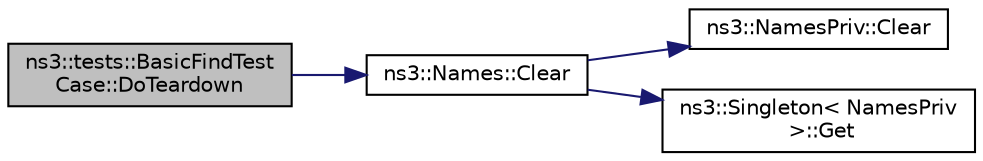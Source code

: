 digraph "ns3::tests::BasicFindTestCase::DoTeardown"
{
 // LATEX_PDF_SIZE
  edge [fontname="Helvetica",fontsize="10",labelfontname="Helvetica",labelfontsize="10"];
  node [fontname="Helvetica",fontsize="10",shape=record];
  rankdir="LR";
  Node1 [label="ns3::tests::BasicFindTest\lCase::DoTeardown",height=0.2,width=0.4,color="black", fillcolor="grey75", style="filled", fontcolor="black",tooltip="Implementation to do any local setup required for this TestCase."];
  Node1 -> Node2 [color="midnightblue",fontsize="10",style="solid",fontname="Helvetica"];
  Node2 [label="ns3::Names::Clear",height=0.2,width=0.4,color="black", fillcolor="white", style="filled",URL="$classns3_1_1_names.html#abda77642452c3e4a4ad8a76491dd2538",tooltip="Clear the list of objects associated with names."];
  Node2 -> Node3 [color="midnightblue",fontsize="10",style="solid",fontname="Helvetica"];
  Node3 [label="ns3::NamesPriv::Clear",height=0.2,width=0.4,color="black", fillcolor="white", style="filled",URL="$classns3_1_1_names_priv.html#a7830244fafff9d2221a830e9b247b57a",tooltip="Internal implementation for Names::Clear()"];
  Node2 -> Node4 [color="midnightblue",fontsize="10",style="solid",fontname="Helvetica"];
  Node4 [label="ns3::Singleton\< NamesPriv\l \>::Get",height=0.2,width=0.4,color="black", fillcolor="white", style="filled",URL="$classns3_1_1_singleton.html#a80a2cd3c25a27ea72add7a9f7a141ffa",tooltip="Get a pointer to the singleton instance."];
}
